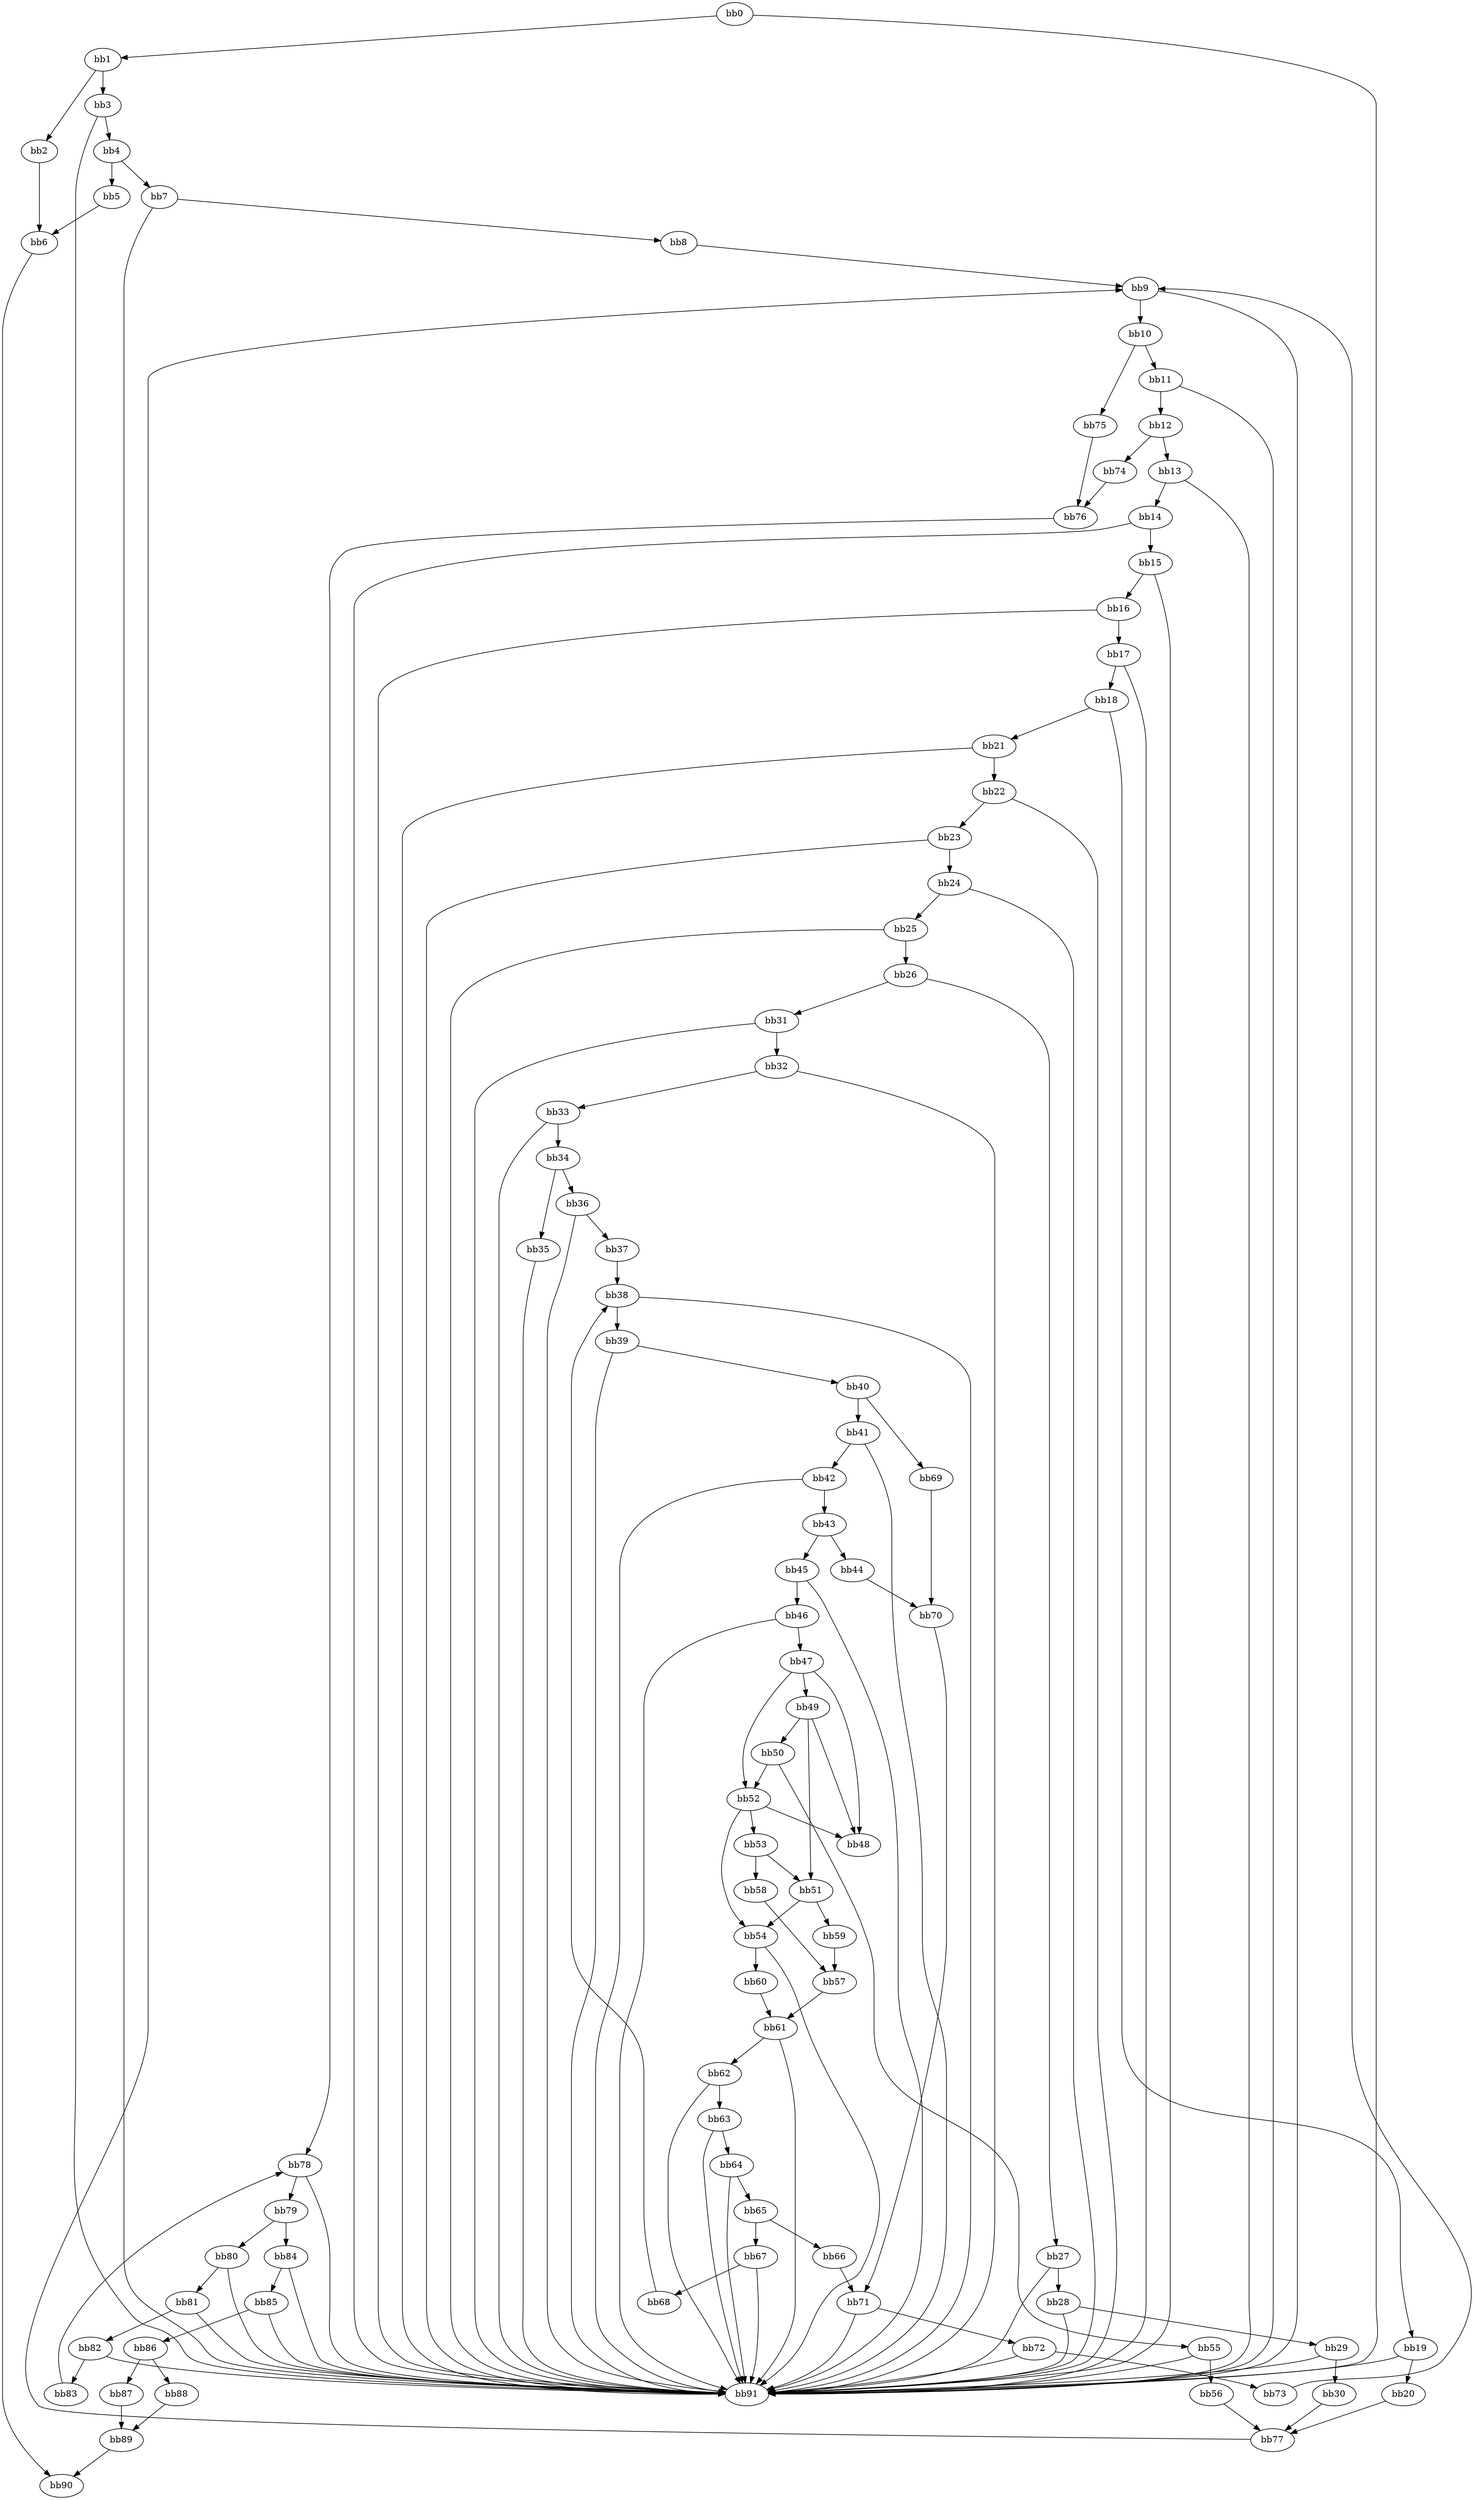 digraph {
    0 [ label = "bb0\l" ]
    1 [ label = "bb1\l" ]
    2 [ label = "bb2\l" ]
    3 [ label = "bb3\l" ]
    4 [ label = "bb4\l" ]
    5 [ label = "bb5\l" ]
    6 [ label = "bb6\l" ]
    7 [ label = "bb7\l" ]
    8 [ label = "bb8\l" ]
    9 [ label = "bb9\l" ]
    10 [ label = "bb10\l" ]
    11 [ label = "bb11\l" ]
    12 [ label = "bb12\l" ]
    13 [ label = "bb13\l" ]
    14 [ label = "bb14\l" ]
    15 [ label = "bb15\l" ]
    16 [ label = "bb16\l" ]
    17 [ label = "bb17\l" ]
    18 [ label = "bb18\l" ]
    19 [ label = "bb19\l" ]
    20 [ label = "bb20\l" ]
    21 [ label = "bb21\l" ]
    22 [ label = "bb22\l" ]
    23 [ label = "bb23\l" ]
    24 [ label = "bb24\l" ]
    25 [ label = "bb25\l" ]
    26 [ label = "bb26\l" ]
    27 [ label = "bb27\l" ]
    28 [ label = "bb28\l" ]
    29 [ label = "bb29\l" ]
    30 [ label = "bb30\l" ]
    31 [ label = "bb31\l" ]
    32 [ label = "bb32\l" ]
    33 [ label = "bb33\l" ]
    34 [ label = "bb34\l" ]
    35 [ label = "bb35\l" ]
    36 [ label = "bb36\l" ]
    37 [ label = "bb37\l" ]
    38 [ label = "bb38\l" ]
    39 [ label = "bb39\l" ]
    40 [ label = "bb40\l" ]
    41 [ label = "bb41\l" ]
    42 [ label = "bb42\l" ]
    43 [ label = "bb43\l" ]
    44 [ label = "bb44\l" ]
    45 [ label = "bb45\l" ]
    46 [ label = "bb46\l" ]
    47 [ label = "bb47\l" ]
    48 [ label = "bb48\l" ]
    49 [ label = "bb49\l" ]
    50 [ label = "bb50\l" ]
    51 [ label = "bb51\l" ]
    52 [ label = "bb52\l" ]
    53 [ label = "bb53\l" ]
    54 [ label = "bb54\l" ]
    55 [ label = "bb55\l" ]
    56 [ label = "bb56\l" ]
    57 [ label = "bb57\l" ]
    58 [ label = "bb58\l" ]
    59 [ label = "bb59\l" ]
    60 [ label = "bb60\l" ]
    61 [ label = "bb61\l" ]
    62 [ label = "bb62\l" ]
    63 [ label = "bb63\l" ]
    64 [ label = "bb64\l" ]
    65 [ label = "bb65\l" ]
    66 [ label = "bb66\l" ]
    67 [ label = "bb67\l" ]
    68 [ label = "bb68\l" ]
    69 [ label = "bb69\l" ]
    70 [ label = "bb70\l" ]
    71 [ label = "bb71\l" ]
    72 [ label = "bb72\l" ]
    73 [ label = "bb73\l" ]
    74 [ label = "bb74\l" ]
    75 [ label = "bb75\l" ]
    76 [ label = "bb76\l" ]
    77 [ label = "bb77\l" ]
    78 [ label = "bb78\l" ]
    79 [ label = "bb79\l" ]
    80 [ label = "bb80\l" ]
    81 [ label = "bb81\l" ]
    82 [ label = "bb82\l" ]
    83 [ label = "bb83\l" ]
    84 [ label = "bb84\l" ]
    85 [ label = "bb85\l" ]
    86 [ label = "bb86\l" ]
    87 [ label = "bb87\l" ]
    88 [ label = "bb88\l" ]
    89 [ label = "bb89\l" ]
    90 [ label = "bb90\l" ]
    91 [ label = "bb91\l" ]
    0 -> 1 [ ]
    0 -> 91 [ ]
    1 -> 2 [ ]
    1 -> 3 [ ]
    2 -> 6 [ ]
    3 -> 4 [ ]
    3 -> 91 [ ]
    4 -> 5 [ ]
    4 -> 7 [ ]
    5 -> 6 [ ]
    6 -> 90 [ ]
    7 -> 8 [ ]
    7 -> 91 [ ]
    8 -> 9 [ ]
    9 -> 10 [ ]
    9 -> 91 [ ]
    10 -> 11 [ ]
    10 -> 75 [ ]
    11 -> 12 [ ]
    11 -> 91 [ ]
    12 -> 13 [ ]
    12 -> 74 [ ]
    13 -> 14 [ ]
    13 -> 91 [ ]
    14 -> 15 [ ]
    14 -> 91 [ ]
    15 -> 16 [ ]
    15 -> 91 [ ]
    16 -> 17 [ ]
    16 -> 91 [ ]
    17 -> 18 [ ]
    17 -> 91 [ ]
    18 -> 19 [ ]
    18 -> 21 [ ]
    19 -> 20 [ ]
    19 -> 91 [ ]
    20 -> 77 [ ]
    21 -> 22 [ ]
    21 -> 91 [ ]
    22 -> 23 [ ]
    22 -> 91 [ ]
    23 -> 24 [ ]
    23 -> 91 [ ]
    24 -> 25 [ ]
    24 -> 91 [ ]
    25 -> 26 [ ]
    25 -> 91 [ ]
    26 -> 27 [ ]
    26 -> 31 [ ]
    27 -> 28 [ ]
    27 -> 91 [ ]
    28 -> 29 [ ]
    28 -> 91 [ ]
    29 -> 30 [ ]
    29 -> 91 [ ]
    30 -> 77 [ ]
    31 -> 32 [ ]
    31 -> 91 [ ]
    32 -> 33 [ ]
    32 -> 91 [ ]
    33 -> 34 [ ]
    33 -> 91 [ ]
    34 -> 35 [ ]
    34 -> 36 [ ]
    35 -> 91 [ ]
    36 -> 37 [ ]
    36 -> 91 [ ]
    37 -> 38 [ ]
    38 -> 39 [ ]
    38 -> 91 [ ]
    39 -> 40 [ ]
    39 -> 91 [ ]
    40 -> 41 [ ]
    40 -> 69 [ ]
    41 -> 42 [ ]
    41 -> 91 [ ]
    42 -> 43 [ ]
    42 -> 91 [ ]
    43 -> 44 [ ]
    43 -> 45 [ ]
    44 -> 70 [ ]
    45 -> 46 [ ]
    45 -> 91 [ ]
    46 -> 47 [ ]
    46 -> 91 [ ]
    47 -> 48 [ ]
    47 -> 49 [ ]
    47 -> 52 [ ]
    49 -> 48 [ ]
    49 -> 50 [ ]
    49 -> 51 [ ]
    50 -> 52 [ ]
    50 -> 55 [ ]
    51 -> 54 [ ]
    51 -> 59 [ ]
    52 -> 48 [ ]
    52 -> 53 [ ]
    52 -> 54 [ ]
    53 -> 51 [ ]
    53 -> 58 [ ]
    54 -> 60 [ ]
    54 -> 91 [ ]
    55 -> 56 [ ]
    55 -> 91 [ ]
    56 -> 77 [ ]
    57 -> 61 [ ]
    58 -> 57 [ ]
    59 -> 57 [ ]
    60 -> 61 [ ]
    61 -> 62 [ ]
    61 -> 91 [ ]
    62 -> 63 [ ]
    62 -> 91 [ ]
    63 -> 64 [ ]
    63 -> 91 [ ]
    64 -> 65 [ ]
    64 -> 91 [ ]
    65 -> 66 [ ]
    65 -> 67 [ ]
    66 -> 71 [ ]
    67 -> 68 [ ]
    67 -> 91 [ ]
    68 -> 38 [ ]
    69 -> 70 [ ]
    70 -> 71 [ ]
    71 -> 72 [ ]
    71 -> 91 [ ]
    72 -> 73 [ ]
    72 -> 91 [ ]
    73 -> 9 [ ]
    74 -> 76 [ ]
    75 -> 76 [ ]
    76 -> 78 [ ]
    77 -> 9 [ ]
    78 -> 79 [ ]
    78 -> 91 [ ]
    79 -> 80 [ ]
    79 -> 84 [ ]
    80 -> 81 [ ]
    80 -> 91 [ ]
    81 -> 82 [ ]
    81 -> 91 [ ]
    82 -> 83 [ ]
    82 -> 91 [ ]
    83 -> 78 [ ]
    84 -> 85 [ ]
    84 -> 91 [ ]
    85 -> 86 [ ]
    85 -> 91 [ ]
    86 -> 87 [ ]
    86 -> 88 [ ]
    87 -> 89 [ ]
    88 -> 89 [ ]
    89 -> 90 [ ]
}

